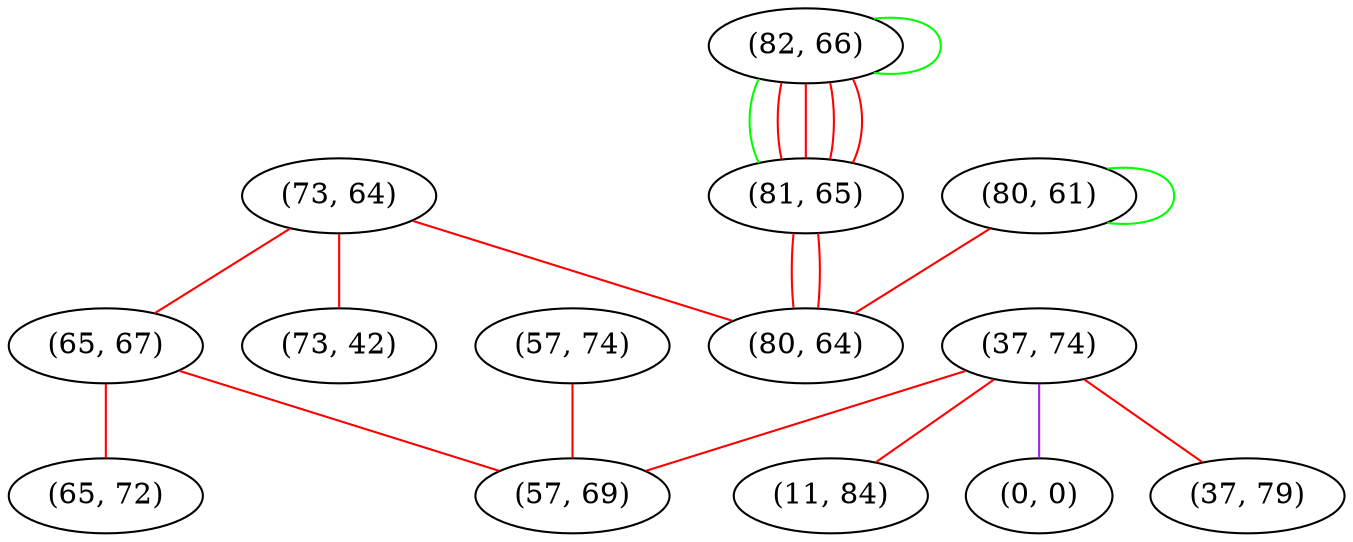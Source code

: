 graph "" {
"(57, 74)";
"(73, 64)";
"(65, 67)";
"(37, 74)";
"(82, 66)";
"(57, 69)";
"(80, 61)";
"(81, 65)";
"(0, 0)";
"(73, 42)";
"(65, 72)";
"(37, 79)";
"(11, 84)";
"(80, 64)";
"(57, 74)" -- "(57, 69)"  [color=red, key=0, weight=1];
"(73, 64)" -- "(73, 42)"  [color=red, key=0, weight=1];
"(73, 64)" -- "(80, 64)"  [color=red, key=0, weight=1];
"(73, 64)" -- "(65, 67)"  [color=red, key=0, weight=1];
"(65, 67)" -- "(57, 69)"  [color=red, key=0, weight=1];
"(65, 67)" -- "(65, 72)"  [color=red, key=0, weight=1];
"(37, 74)" -- "(57, 69)"  [color=red, key=0, weight=1];
"(37, 74)" -- "(37, 79)"  [color=red, key=0, weight=1];
"(37, 74)" -- "(11, 84)"  [color=red, key=0, weight=1];
"(37, 74)" -- "(0, 0)"  [color=purple, key=0, weight=4];
"(82, 66)" -- "(81, 65)"  [color=green, key=0, weight=2];
"(82, 66)" -- "(81, 65)"  [color=red, key=1, weight=1];
"(82, 66)" -- "(81, 65)"  [color=red, key=2, weight=1];
"(82, 66)" -- "(81, 65)"  [color=red, key=3, weight=1];
"(82, 66)" -- "(81, 65)"  [color=red, key=4, weight=1];
"(82, 66)" -- "(82, 66)"  [color=green, key=0, weight=2];
"(80, 61)" -- "(80, 64)"  [color=red, key=0, weight=1];
"(80, 61)" -- "(80, 61)"  [color=green, key=0, weight=2];
"(81, 65)" -- "(80, 64)"  [color=red, key=0, weight=1];
"(81, 65)" -- "(80, 64)"  [color=red, key=1, weight=1];
}
